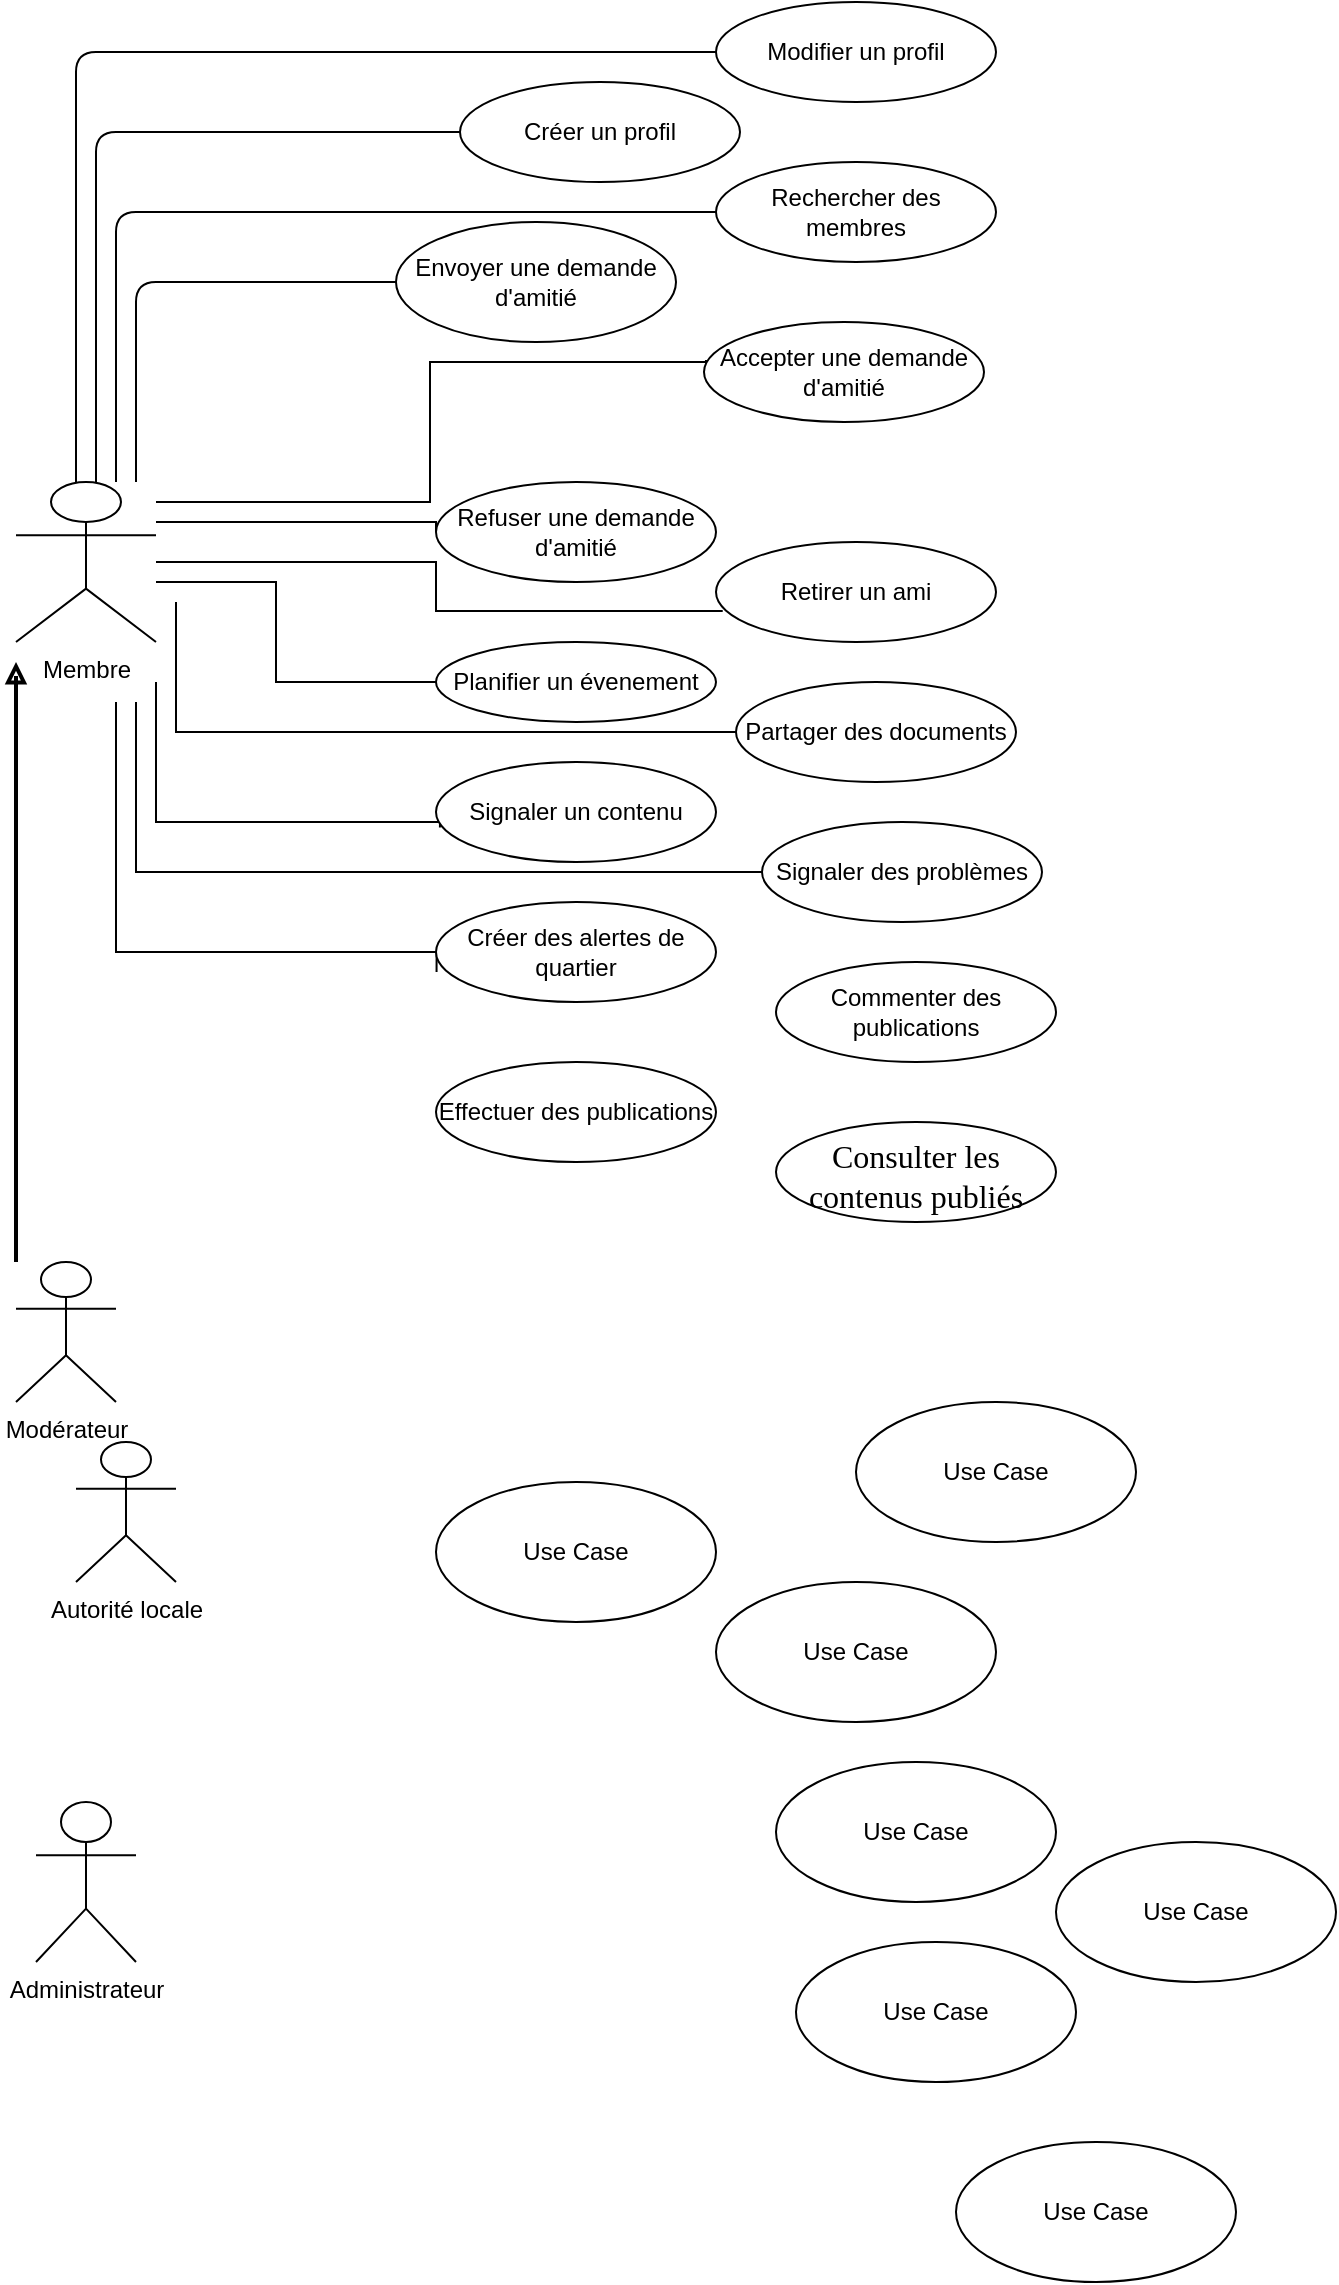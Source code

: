 <mxfile version="20.8.11" type="github">
  <diagram name="Page-1" id="cVRP9dDC0YZTdnCnwYyS">
    <mxGraphModel dx="747" dy="1297" grid="1" gridSize="10" guides="1" tooltips="1" connect="1" arrows="1" fold="1" page="1" pageScale="1" pageWidth="583" pageHeight="827" math="0" shadow="0">
      <root>
        <mxCell id="0" />
        <mxCell id="1" parent="0" />
        <mxCell id="FE7aA5v-2RjCPHsqH8Ux-58" style="edgeStyle=orthogonalEdgeStyle;orthogonalLoop=1;jettySize=auto;html=1;entryX=0;entryY=0.5;entryDx=0;entryDy=0;endArrow=none;endFill=0;rounded=1;" edge="1" parent="1" source="FE7aA5v-2RjCPHsqH8Ux-1" target="FE7aA5v-2RjCPHsqH8Ux-53">
          <mxGeometry relative="1" as="geometry">
            <Array as="points">
              <mxPoint x="110" y="-15" />
            </Array>
          </mxGeometry>
        </mxCell>
        <mxCell id="FE7aA5v-2RjCPHsqH8Ux-63" style="edgeStyle=orthogonalEdgeStyle;rounded=1;orthogonalLoop=1;jettySize=auto;html=1;entryX=0;entryY=0.5;entryDx=0;entryDy=0;endArrow=none;endFill=0;" edge="1" parent="1" source="FE7aA5v-2RjCPHsqH8Ux-1" target="FE7aA5v-2RjCPHsqH8Ux-43">
          <mxGeometry relative="1" as="geometry">
            <Array as="points">
              <mxPoint x="100" y="-55" />
            </Array>
          </mxGeometry>
        </mxCell>
        <mxCell id="FE7aA5v-2RjCPHsqH8Ux-64" style="edgeStyle=orthogonalEdgeStyle;rounded=1;orthogonalLoop=1;jettySize=auto;html=1;entryX=0;entryY=0.5;entryDx=0;entryDy=0;endArrow=none;endFill=0;" edge="1" parent="1" source="FE7aA5v-2RjCPHsqH8Ux-1" target="FE7aA5v-2RjCPHsqH8Ux-52">
          <mxGeometry relative="1" as="geometry">
            <Array as="points">
              <mxPoint x="120" y="25" />
            </Array>
          </mxGeometry>
        </mxCell>
        <mxCell id="FE7aA5v-2RjCPHsqH8Ux-65" style="edgeStyle=orthogonalEdgeStyle;rounded=1;orthogonalLoop=1;jettySize=auto;html=1;entryX=0;entryY=0.5;entryDx=0;entryDy=0;endArrow=none;endFill=0;" edge="1" parent="1" source="FE7aA5v-2RjCPHsqH8Ux-1" target="FE7aA5v-2RjCPHsqH8Ux-47">
          <mxGeometry relative="1" as="geometry">
            <Array as="points">
              <mxPoint x="130" y="60" />
            </Array>
          </mxGeometry>
        </mxCell>
        <mxCell id="FE7aA5v-2RjCPHsqH8Ux-66" style="edgeStyle=orthogonalEdgeStyle;rounded=0;orthogonalLoop=1;jettySize=auto;html=1;entryX=0.007;entryY=0.38;entryDx=0;entryDy=0;entryPerimeter=0;endArrow=none;endFill=0;" edge="1" parent="1" source="FE7aA5v-2RjCPHsqH8Ux-1" target="FE7aA5v-2RjCPHsqH8Ux-38">
          <mxGeometry relative="1" as="geometry">
            <Array as="points">
              <mxPoint x="277" y="170" />
              <mxPoint x="277" y="100" />
            </Array>
          </mxGeometry>
        </mxCell>
        <mxCell id="FE7aA5v-2RjCPHsqH8Ux-67" style="edgeStyle=orthogonalEdgeStyle;rounded=0;orthogonalLoop=1;jettySize=auto;html=1;entryX=0;entryY=0.5;entryDx=0;entryDy=0;endArrow=none;endFill=0;" edge="1" parent="1" source="FE7aA5v-2RjCPHsqH8Ux-1" target="FE7aA5v-2RjCPHsqH8Ux-34">
          <mxGeometry relative="1" as="geometry">
            <mxPoint x="140" y="190" as="sourcePoint" />
            <Array as="points">
              <mxPoint x="280" y="180" />
            </Array>
          </mxGeometry>
        </mxCell>
        <mxCell id="FE7aA5v-2RjCPHsqH8Ux-68" style="edgeStyle=orthogonalEdgeStyle;rounded=0;orthogonalLoop=1;jettySize=auto;html=1;entryX=0.024;entryY=0.69;entryDx=0;entryDy=0;entryPerimeter=0;endArrow=none;endFill=0;" edge="1" parent="1" source="FE7aA5v-2RjCPHsqH8Ux-1" target="FE7aA5v-2RjCPHsqH8Ux-33">
          <mxGeometry relative="1" as="geometry" />
        </mxCell>
        <mxCell id="FE7aA5v-2RjCPHsqH8Ux-69" style="edgeStyle=orthogonalEdgeStyle;rounded=0;orthogonalLoop=1;jettySize=auto;html=1;entryX=0;entryY=0.5;entryDx=0;entryDy=0;endArrow=none;endFill=0;" edge="1" parent="1" source="FE7aA5v-2RjCPHsqH8Ux-1" target="FE7aA5v-2RjCPHsqH8Ux-51">
          <mxGeometry relative="1" as="geometry">
            <Array as="points">
              <mxPoint x="200" y="210" />
              <mxPoint x="200" y="260" />
            </Array>
          </mxGeometry>
        </mxCell>
        <mxCell id="FE7aA5v-2RjCPHsqH8Ux-70" style="edgeStyle=orthogonalEdgeStyle;rounded=0;orthogonalLoop=1;jettySize=auto;html=1;endArrow=none;endFill=0;entryX=0;entryY=0.5;entryDx=0;entryDy=0;" edge="1" parent="1" target="FE7aA5v-2RjCPHsqH8Ux-50">
          <mxGeometry relative="1" as="geometry">
            <mxPoint x="410" y="360" as="targetPoint" />
            <mxPoint x="150" y="220" as="sourcePoint" />
            <Array as="points">
              <mxPoint x="150" y="270" />
              <mxPoint x="150" y="285" />
            </Array>
          </mxGeometry>
        </mxCell>
        <mxCell id="FE7aA5v-2RjCPHsqH8Ux-71" style="edgeStyle=orthogonalEdgeStyle;rounded=0;orthogonalLoop=1;jettySize=auto;html=1;endArrow=none;endFill=0;entryX=0.014;entryY=0.656;entryDx=0;entryDy=0;entryPerimeter=0;" edge="1" parent="1" target="FE7aA5v-2RjCPHsqH8Ux-45">
          <mxGeometry relative="1" as="geometry">
            <mxPoint x="270" y="360" as="targetPoint" />
            <mxPoint x="140" y="260" as="sourcePoint" />
            <Array as="points">
              <mxPoint x="140" y="330" />
              <mxPoint x="282" y="330" />
            </Array>
          </mxGeometry>
        </mxCell>
        <mxCell id="FE7aA5v-2RjCPHsqH8Ux-75" style="edgeStyle=orthogonalEdgeStyle;rounded=0;orthogonalLoop=1;jettySize=auto;html=1;strokeWidth=1;endArrow=none;endFill=0;" edge="1" parent="1" target="FE7aA5v-2RjCPHsqH8Ux-42">
          <mxGeometry relative="1" as="geometry">
            <mxPoint x="130" y="270" as="sourcePoint" />
            <Array as="points">
              <mxPoint x="130" y="355" />
            </Array>
          </mxGeometry>
        </mxCell>
        <mxCell id="FE7aA5v-2RjCPHsqH8Ux-76" style="edgeStyle=orthogonalEdgeStyle;rounded=0;orthogonalLoop=1;jettySize=auto;html=1;entryX=0.002;entryY=0.7;entryDx=0;entryDy=0;entryPerimeter=0;strokeWidth=1;endArrow=none;endFill=0;" edge="1" parent="1" target="FE7aA5v-2RjCPHsqH8Ux-39">
          <mxGeometry relative="1" as="geometry">
            <mxPoint x="120" y="270" as="sourcePoint" />
            <Array as="points">
              <mxPoint x="120" y="395" />
              <mxPoint x="280" y="395" />
            </Array>
          </mxGeometry>
        </mxCell>
        <mxCell id="FE7aA5v-2RjCPHsqH8Ux-1" value="Membre" style="shape=umlActor;verticalLabelPosition=bottom;verticalAlign=top;html=1;outlineConnect=0;" vertex="1" parent="1">
          <mxGeometry x="70" y="160" width="70" height="80" as="geometry" />
        </mxCell>
        <mxCell id="FE7aA5v-2RjCPHsqH8Ux-72" style="edgeStyle=orthogonalEdgeStyle;rounded=0;orthogonalLoop=1;jettySize=auto;html=1;endArrow=block;endFill=0;strokeWidth=2;" edge="1" parent="1" source="FE7aA5v-2RjCPHsqH8Ux-4">
          <mxGeometry relative="1" as="geometry">
            <mxPoint x="70" y="250" as="targetPoint" />
            <Array as="points">
              <mxPoint x="70" y="257" />
            </Array>
          </mxGeometry>
        </mxCell>
        <mxCell id="FE7aA5v-2RjCPHsqH8Ux-4" value="Modérateur" style="shape=umlActor;verticalLabelPosition=bottom;verticalAlign=top;html=1;outlineConnect=0;" vertex="1" parent="1">
          <mxGeometry x="70" y="550" width="50" height="70" as="geometry" />
        </mxCell>
        <mxCell id="FE7aA5v-2RjCPHsqH8Ux-5" value="Autorité locale" style="shape=umlActor;verticalLabelPosition=bottom;verticalAlign=top;html=1;outlineConnect=0;" vertex="1" parent="1">
          <mxGeometry x="100" y="640" width="50" height="70" as="geometry" />
        </mxCell>
        <mxCell id="FE7aA5v-2RjCPHsqH8Ux-10" value="Administrateur" style="shape=umlActor;verticalLabelPosition=bottom;verticalAlign=top;html=1;outlineConnect=0;" vertex="1" parent="1">
          <mxGeometry x="80" y="820" width="50" height="80" as="geometry" />
        </mxCell>
        <mxCell id="FE7aA5v-2RjCPHsqH8Ux-32" value="Use Case" style="ellipse;whiteSpace=wrap;html=1;" vertex="1" parent="1">
          <mxGeometry x="420" y="710" width="140" height="70" as="geometry" />
        </mxCell>
        <mxCell id="FE7aA5v-2RjCPHsqH8Ux-33" value="Retirer un ami" style="ellipse;whiteSpace=wrap;html=1;" vertex="1" parent="1">
          <mxGeometry x="420" y="190" width="140" height="50" as="geometry" />
        </mxCell>
        <mxCell id="FE7aA5v-2RjCPHsqH8Ux-34" value="Refuser une demande d&#39;amitié" style="ellipse;whiteSpace=wrap;html=1;" vertex="1" parent="1">
          <mxGeometry x="280" y="160" width="140" height="50" as="geometry" />
        </mxCell>
        <mxCell id="FE7aA5v-2RjCPHsqH8Ux-35" value="Commenter des publications" style="ellipse;whiteSpace=wrap;html=1;" vertex="1" parent="1">
          <mxGeometry x="450" y="400" width="140" height="50" as="geometry" />
        </mxCell>
        <mxCell id="FE7aA5v-2RjCPHsqH8Ux-36" value="Effectuer des publications" style="ellipse;whiteSpace=wrap;html=1;" vertex="1" parent="1">
          <mxGeometry x="280" y="450" width="140" height="50" as="geometry" />
        </mxCell>
        <mxCell id="FE7aA5v-2RjCPHsqH8Ux-37" value="Use Case" style="ellipse;whiteSpace=wrap;html=1;" vertex="1" parent="1">
          <mxGeometry x="280" y="660" width="140" height="70" as="geometry" />
        </mxCell>
        <mxCell id="FE7aA5v-2RjCPHsqH8Ux-38" value="Accepter une demande d&#39;amitié" style="ellipse;whiteSpace=wrap;html=1;" vertex="1" parent="1">
          <mxGeometry x="414" y="80" width="140" height="50" as="geometry" />
        </mxCell>
        <mxCell id="FE7aA5v-2RjCPHsqH8Ux-39" value="Créer des alertes de quartier" style="ellipse;whiteSpace=wrap;html=1;" vertex="1" parent="1">
          <mxGeometry x="280" y="370" width="140" height="50" as="geometry" />
        </mxCell>
        <mxCell id="FE7aA5v-2RjCPHsqH8Ux-40" value="Use Case" style="ellipse;whiteSpace=wrap;html=1;" vertex="1" parent="1">
          <mxGeometry x="590" y="840" width="140" height="70" as="geometry" />
        </mxCell>
        <mxCell id="FE7aA5v-2RjCPHsqH8Ux-41" value="Use Case" style="ellipse;whiteSpace=wrap;html=1;" vertex="1" parent="1">
          <mxGeometry x="540" y="990" width="140" height="70" as="geometry" />
        </mxCell>
        <mxCell id="FE7aA5v-2RjCPHsqH8Ux-42" value="Signaler des problèmes" style="ellipse;whiteSpace=wrap;html=1;" vertex="1" parent="1">
          <mxGeometry x="443" y="330" width="140" height="50" as="geometry" />
        </mxCell>
        <mxCell id="FE7aA5v-2RjCPHsqH8Ux-43" value="Modifier un profil" style="ellipse;whiteSpace=wrap;html=1;" vertex="1" parent="1">
          <mxGeometry x="420" y="-80" width="140" height="50" as="geometry" />
        </mxCell>
        <mxCell id="FE7aA5v-2RjCPHsqH8Ux-44" value="Use Case" style="ellipse;whiteSpace=wrap;html=1;" vertex="1" parent="1">
          <mxGeometry x="460" y="890" width="140" height="70" as="geometry" />
        </mxCell>
        <mxCell id="FE7aA5v-2RjCPHsqH8Ux-45" value="Signaler un contenu" style="ellipse;whiteSpace=wrap;html=1;" vertex="1" parent="1">
          <mxGeometry x="280" y="300" width="140" height="50" as="geometry" />
        </mxCell>
        <mxCell id="FE7aA5v-2RjCPHsqH8Ux-46" value="Use Case" style="ellipse;whiteSpace=wrap;html=1;" vertex="1" parent="1">
          <mxGeometry x="490" y="620" width="140" height="70" as="geometry" />
        </mxCell>
        <mxCell id="FE7aA5v-2RjCPHsqH8Ux-47" value="Envoyer une demande d&#39;amitié" style="ellipse;whiteSpace=wrap;html=1;" vertex="1" parent="1">
          <mxGeometry x="260" y="30" width="140" height="60" as="geometry" />
        </mxCell>
        <mxCell id="FE7aA5v-2RjCPHsqH8Ux-48" value="Use Case" style="ellipse;whiteSpace=wrap;html=1;" vertex="1" parent="1">
          <mxGeometry x="450" y="800" width="140" height="70" as="geometry" />
        </mxCell>
        <mxCell id="FE7aA5v-2RjCPHsqH8Ux-49" value="&lt;p style=&quot;line-height:1.295;margin-top:12pt;margin-bottom:12pt;&quot; dir=&quot;ltr&quot;&gt;&lt;/p&gt;&lt;div&gt;&lt;/div&gt;&lt;span style=&quot;font-size: 12pt; font-family: &amp;quot;Times New Roman&amp;quot;; background-color: transparent; font-variant-numeric: normal; font-variant-east-asian: normal; vertical-align: baseline;&quot;&gt;Consulter les contenus publiés&lt;/span&gt;&lt;p&gt;&lt;/p&gt;&lt;span id=&quot;docs-internal-guid-a20ea616-7fff-8c4e-8c6b-fa20bed5b29d&quot;&gt;&lt;/span&gt;" style="ellipse;whiteSpace=wrap;html=1;" vertex="1" parent="1">
          <mxGeometry x="450" y="480" width="140" height="50" as="geometry" />
        </mxCell>
        <mxCell id="FE7aA5v-2RjCPHsqH8Ux-50" value="Partager des documents" style="ellipse;whiteSpace=wrap;html=1;" vertex="1" parent="1">
          <mxGeometry x="430" y="260" width="140" height="50" as="geometry" />
        </mxCell>
        <mxCell id="FE7aA5v-2RjCPHsqH8Ux-51" value="Planifier un évenement" style="ellipse;whiteSpace=wrap;html=1;" vertex="1" parent="1">
          <mxGeometry x="280" y="240" width="140" height="40" as="geometry" />
        </mxCell>
        <mxCell id="FE7aA5v-2RjCPHsqH8Ux-52" value="Rechercher des membres" style="ellipse;whiteSpace=wrap;html=1;" vertex="1" parent="1">
          <mxGeometry x="420" width="140" height="50" as="geometry" />
        </mxCell>
        <mxCell id="FE7aA5v-2RjCPHsqH8Ux-53" value="Créer un profil" style="ellipse;whiteSpace=wrap;html=1;" vertex="1" parent="1">
          <mxGeometry x="292" y="-40" width="140" height="50" as="geometry" />
        </mxCell>
      </root>
    </mxGraphModel>
  </diagram>
</mxfile>
